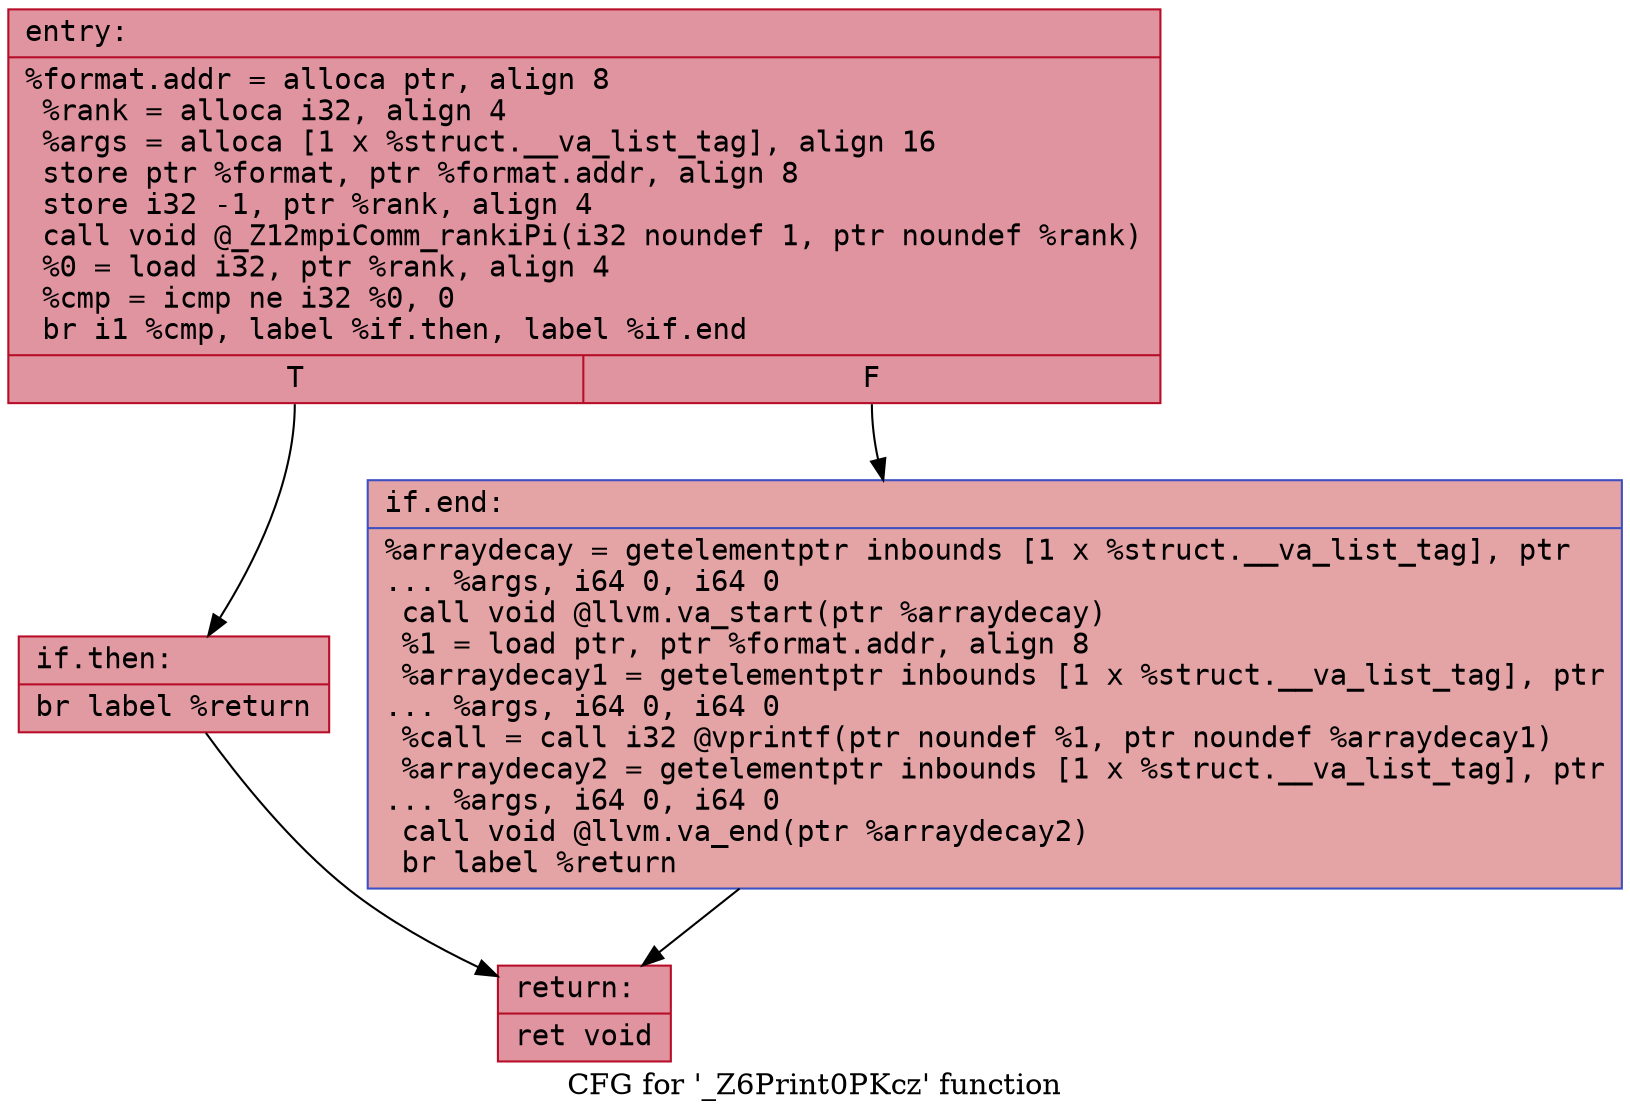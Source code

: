 digraph "CFG for '_Z6Print0PKcz' function" {
	label="CFG for '_Z6Print0PKcz' function";

	Node0x561c73bf7230 [shape=record,color="#b70d28ff", style=filled, fillcolor="#b70d2870" fontname="Courier",label="{entry:\l|  %format.addr = alloca ptr, align 8\l  %rank = alloca i32, align 4\l  %args = alloca [1 x %struct.__va_list_tag], align 16\l  store ptr %format, ptr %format.addr, align 8\l  store i32 -1, ptr %rank, align 4\l  call void @_Z12mpiComm_rankiPi(i32 noundef 1, ptr noundef %rank)\l  %0 = load i32, ptr %rank, align 4\l  %cmp = icmp ne i32 %0, 0\l  br i1 %cmp, label %if.then, label %if.end\l|{<s0>T|<s1>F}}"];
	Node0x561c73bf7230:s0 -> Node0x561c73bf77d0[tooltip="entry -> if.then\nProbability 62.50%" ];
	Node0x561c73bf7230:s1 -> Node0x561c73bf7820[tooltip="entry -> if.end\nProbability 37.50%" ];
	Node0x561c73bf77d0 [shape=record,color="#b70d28ff", style=filled, fillcolor="#bb1b2c70" fontname="Courier",label="{if.then:\l|  br label %return\l}"];
	Node0x561c73bf77d0 -> Node0x561c73bf7940[tooltip="if.then -> return\nProbability 100.00%" ];
	Node0x561c73bf7820 [shape=record,color="#3d50c3ff", style=filled, fillcolor="#c32e3170" fontname="Courier",label="{if.end:\l|  %arraydecay = getelementptr inbounds [1 x %struct.__va_list_tag], ptr\l... %args, i64 0, i64 0\l  call void @llvm.va_start(ptr %arraydecay)\l  %1 = load ptr, ptr %format.addr, align 8\l  %arraydecay1 = getelementptr inbounds [1 x %struct.__va_list_tag], ptr\l... %args, i64 0, i64 0\l  %call = call i32 @vprintf(ptr noundef %1, ptr noundef %arraydecay1)\l  %arraydecay2 = getelementptr inbounds [1 x %struct.__va_list_tag], ptr\l... %args, i64 0, i64 0\l  call void @llvm.va_end(ptr %arraydecay2)\l  br label %return\l}"];
	Node0x561c73bf7820 -> Node0x561c73bf7940[tooltip="if.end -> return\nProbability 100.00%" ];
	Node0x561c73bf7940 [shape=record,color="#b70d28ff", style=filled, fillcolor="#b70d2870" fontname="Courier",label="{return:\l|  ret void\l}"];
}
